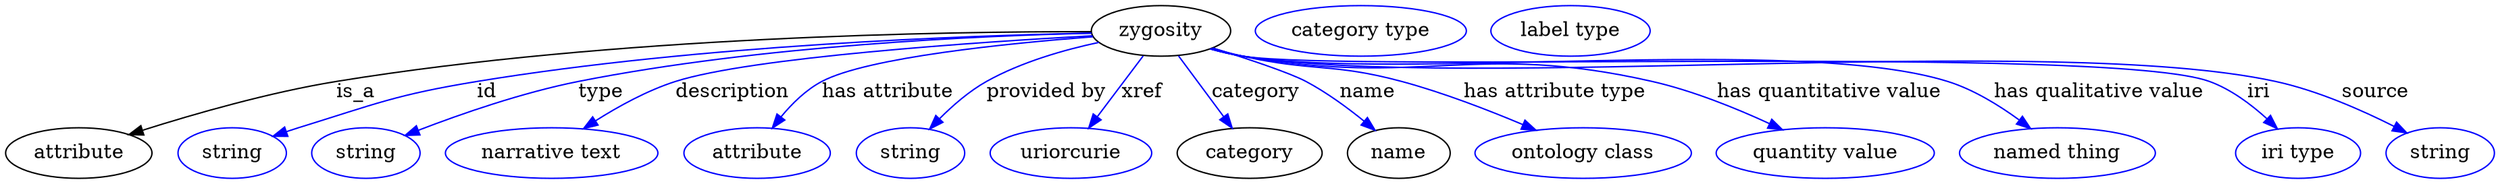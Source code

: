 digraph {
	graph [bb="0,0,1765.3,123"];
	node [label="\N"];
	zygosity	[height=0.5,
		label=zygosity,
		pos="819,105",
		width=1.3721];
	attribute	[height=0.5,
		pos="51.995,18",
		width=1.4443];
	zygosity -> attribute	[label=is_a,
		lp="253,61.5",
		pos="e,88.065,31.025 769.37,104.27 668.7,104.09 433.5,100.03 239,69 189.95,61.175 135.21,45.72 97.693,34.053"];
	id	[color=blue,
		height=0.5,
		label=string,
		pos="160,18",
		width=1.0652];
	zygosity -> id	[color=blue,
		label=id,
		lp="341,61.5",
		pos="e,189.38,29.712 769.77,103.43 681.75,101.76 491.82,95.134 334,69 286.72,61.172 234.05,44.936 199.17,33.082",
		style=solid];
	type	[color=blue,
		height=0.5,
		label=string,
		pos="255,18",
		width=1.0652];
	zygosity -> type	[color=blue,
		label=type,
		lp="422,61.5",
		pos="e,282.82,30.508 769.54,103.4 691.53,101.64 535.48,94.883 406,69 366.34,61.073 322.64,45.853 292.5,34.278",
		style=solid];
	description	[color=blue,
		height=0.5,
		label="narrative text",
		pos="387,18",
		width=2.0943];
	zygosity -> description	[color=blue,
		label=description,
		lp="514.5,61.5",
		pos="e,409.38,35.406 770.3,101.57 688.67,97.086 527.87,86.337 474,69 454.13,62.606 433.8,51.245 417.79,40.967",
		style=solid];
	"has attribute"	[color=blue,
		height=0.5,
		label=attribute,
		pos="532,18",
		width=1.4443];
	zygosity -> "has attribute"	[color=blue,
		label="has attribute",
		lp="624,61.5",
		pos="e,542.46,35.748 770.7,100.91 709.95,96.349 609.61,86.433 577,69 565.84,63.04 556.07,53.176 548.51,43.778",
		style=solid];
	"provided by"	[color=blue,
		height=0.5,
		label=string,
		pos="640,18",
		width=1.0652];
	zygosity -> "provided by"	[color=blue,
		label="provided by",
		lp="736.5,61.5",
		pos="e,653.59,35.116 774.79,96.938 749.93,91.695 718.97,82.972 694,69 681.68,62.11 669.93,51.856 660.57,42.424",
		style=solid];
	xref	[color=blue,
		height=0.5,
		label=uriorcurie,
		pos="754,18",
		width=1.5887];
	zygosity -> xref	[color=blue,
		label=xref,
		lp="805.5,61.5",
		pos="e,766.81,35.758 806.15,87.207 796.72,74.866 783.74,57.894 773.09,43.967",
		style=solid];
	category	[height=0.5,
		pos="881,18",
		width=1.4263];
	zygosity -> category	[color=blue,
		label=category,
		lp="885.5,61.5",
		pos="e,868.77,35.758 831.24,87.207 840.25,74.866 852.63,57.894 862.78,43.967",
		style=solid];
	name	[height=0.5,
		pos="987,18",
		width=1.011];
	zygosity -> name	[color=blue,
		label=name,
		lp="965,61.5",
		pos="e,970.11,34.206 855.46,92.831 879.8,85.122 909.39,75.183 921,69 935.63,61.203 950.48,50.278 962.38,40.628",
		style=solid];
	"has attribute type"	[color=blue,
		height=0.5,
		label="ontology class",
		pos="1118,18",
		width=2.1304];
	zygosity -> "has attribute type"	[color=blue,
		label="has attribute type",
		lp="1098,61.5",
		pos="e,1084.4,34.26 855.32,92.594 862.46,90.566 869.93,88.596 877,87 926.17,75.888 940.33,82.183 989,69 1018.4,61.043 1050.3,48.717 1075,\
38.295",
		style=solid];
	"has quantitative value"	[color=blue,
		height=0.5,
		label="quantity value",
		pos="1290,18",
		width=2.1484];
	zygosity -> "has quantitative value"	[color=blue,
		label="has quantitative value",
		lp="1293,61.5",
		pos="e,1259.6,34.62 854.28,92.3 861.71,90.22 869.55,88.305 877,87 1004.2,64.7 1041.1,97.691 1167,69 1195.8,62.428 1226.7,49.882 1250.2,\
39.002",
		style=solid];
	"has qualitative value"	[color=blue,
		height=0.5,
		label="named thing",
		pos="1455,18",
		width=1.9318];
	zygosity -> "has qualitative value"	[color=blue,
		label="has qualitative value",
		lp="1484.5,61.5",
		pos="e,1436,35.368 853.94,92.236 861.47,90.133 869.43,88.225 877,87 986.75,69.226 1270.9,102.18 1377,69 1395.3,63.276 1413.5,52.036 1427.7,\
41.66",
		style=solid];
	iri	[color=blue,
		height=0.5,
		label="iri type",
		pos="1626,18",
		width=1.2277];
	zygosity -> iri	[color=blue,
		label=iri,
		lp="1598,61.5",
		pos="e,1611.2,35.394 853.94,92.179 861.46,90.08 869.43,88.188 877,87 952.32,75.178 1491.3,95.041 1563,69 1578.2,63.474 1592.6,52.706 \
1603.7,42.575",
		style=solid];
	source	[color=blue,
		height=0.5,
		label=string,
		pos="1727,18",
		width=1.0652];
	zygosity -> source	[color=blue,
		label=source,
		lp="1681,61.5",
		pos="e,1703.2,32.342 853.93,92.17 861.46,90.071 869.43,88.181 877,87 1038,61.872 1450.8,103.64 1610,69 1639.8,62.521 1671.4,48.499 1694.3,\
36.949",
		style=solid];
	"named thing_category"	[color=blue,
		height=0.5,
		label="category type",
		pos="961,105",
		width=2.0762];
	attribute_name	[color=blue,
		height=0.5,
		label="label type",
		pos="1110,105",
		width=1.5707];
}
